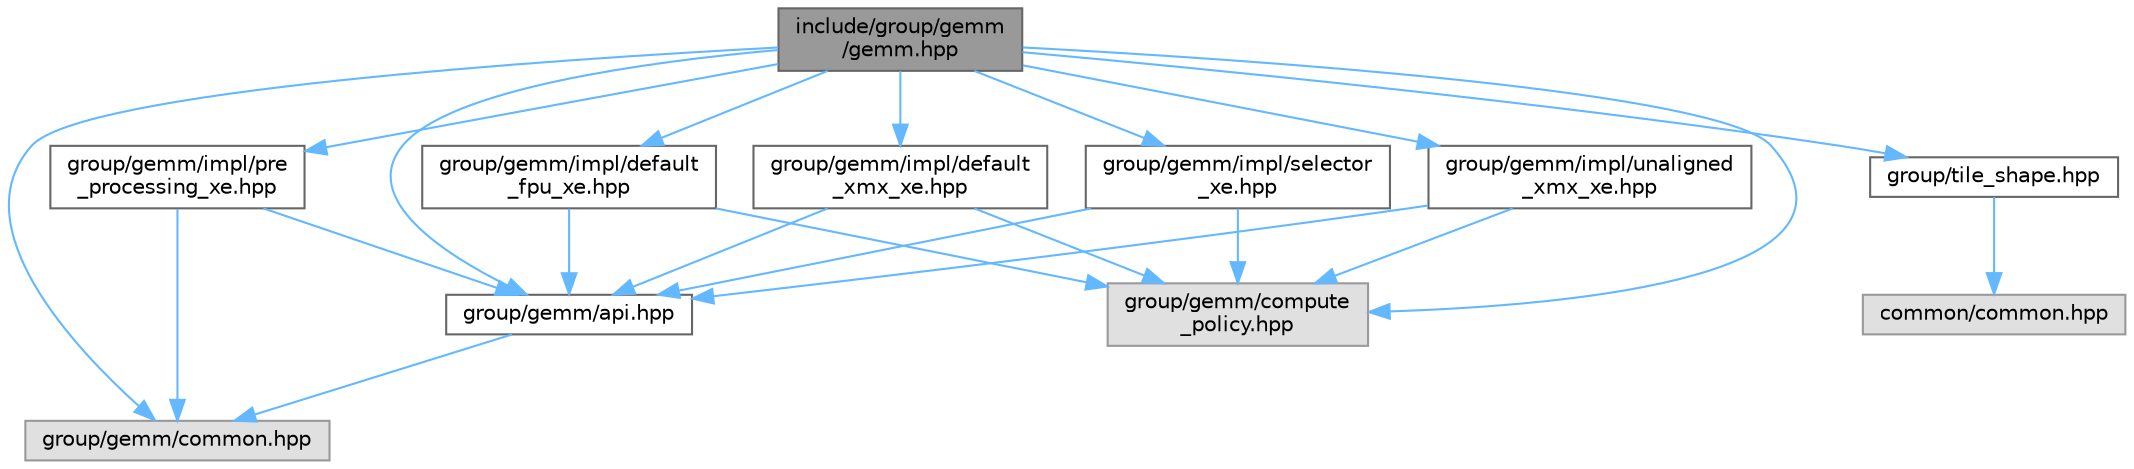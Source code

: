digraph "include/group/gemm/gemm.hpp"
{
 // LATEX_PDF_SIZE
  bgcolor="transparent";
  edge [fontname=Helvetica,fontsize=10,labelfontname=Helvetica,labelfontsize=10];
  node [fontname=Helvetica,fontsize=10,shape=box,height=0.2,width=0.4];
  Node1 [id="Node000001",label="include/group/gemm\l/gemm.hpp",height=0.2,width=0.4,color="gray40", fillcolor="grey60", style="filled", fontcolor="black",tooltip="C++ API."];
  Node1 -> Node2 [id="edge1_Node000001_Node000002",color="steelblue1",style="solid",tooltip=" "];
  Node2 [id="Node000002",label="group/gemm/api.hpp",height=0.2,width=0.4,color="grey40", fillcolor="white", style="filled",URL="$group_2gemm_2api_8hpp.html",tooltip="C++ API."];
  Node2 -> Node3 [id="edge2_Node000002_Node000003",color="steelblue1",style="solid",tooltip=" "];
  Node3 [id="Node000003",label="group/gemm/common.hpp",height=0.2,width=0.4,color="grey60", fillcolor="#E0E0E0", style="filled",tooltip=" "];
  Node1 -> Node3 [id="edge3_Node000001_Node000003",color="steelblue1",style="solid",tooltip=" "];
  Node1 -> Node4 [id="edge4_Node000001_Node000004",color="steelblue1",style="solid",tooltip=" "];
  Node4 [id="Node000004",label="group/gemm/compute\l_policy.hpp",height=0.2,width=0.4,color="grey60", fillcolor="#E0E0E0", style="filled",tooltip=" "];
  Node1 -> Node5 [id="edge5_Node000001_Node000005",color="steelblue1",style="solid",tooltip=" "];
  Node5 [id="Node000005",label="group/gemm/impl/default\l_fpu_xe.hpp",height=0.2,width=0.4,color="grey40", fillcolor="white", style="filled",URL="$default__fpu__xe_8hpp.html",tooltip="C++ API."];
  Node5 -> Node2 [id="edge6_Node000005_Node000002",color="steelblue1",style="solid",tooltip=" "];
  Node5 -> Node4 [id="edge7_Node000005_Node000004",color="steelblue1",style="solid",tooltip=" "];
  Node1 -> Node6 [id="edge8_Node000001_Node000006",color="steelblue1",style="solid",tooltip=" "];
  Node6 [id="Node000006",label="group/gemm/impl/default\l_xmx_xe.hpp",height=0.2,width=0.4,color="grey40", fillcolor="white", style="filled",URL="$default__xmx__xe_8hpp.html",tooltip="C++ API."];
  Node6 -> Node2 [id="edge9_Node000006_Node000002",color="steelblue1",style="solid",tooltip=" "];
  Node6 -> Node4 [id="edge10_Node000006_Node000004",color="steelblue1",style="solid",tooltip=" "];
  Node1 -> Node7 [id="edge11_Node000001_Node000007",color="steelblue1",style="solid",tooltip=" "];
  Node7 [id="Node000007",label="group/gemm/impl/pre\l_processing_xe.hpp",height=0.2,width=0.4,color="grey40", fillcolor="white", style="filled",URL="$pre__processing__xe_8hpp.html",tooltip="C++ API."];
  Node7 -> Node2 [id="edge12_Node000007_Node000002",color="steelblue1",style="solid",tooltip=" "];
  Node7 -> Node3 [id="edge13_Node000007_Node000003",color="steelblue1",style="solid",tooltip=" "];
  Node1 -> Node8 [id="edge14_Node000001_Node000008",color="steelblue1",style="solid",tooltip=" "];
  Node8 [id="Node000008",label="group/gemm/impl/selector\l_xe.hpp",height=0.2,width=0.4,color="grey40", fillcolor="white", style="filled",URL="$selector__xe_8hpp.html",tooltip="C++ API."];
  Node8 -> Node2 [id="edge15_Node000008_Node000002",color="steelblue1",style="solid",tooltip=" "];
  Node8 -> Node4 [id="edge16_Node000008_Node000004",color="steelblue1",style="solid",tooltip=" "];
  Node1 -> Node9 [id="edge17_Node000001_Node000009",color="steelblue1",style="solid",tooltip=" "];
  Node9 [id="Node000009",label="group/gemm/impl/unaligned\l_xmx_xe.hpp",height=0.2,width=0.4,color="grey40", fillcolor="white", style="filled",URL="$unaligned__xmx__xe_8hpp.html",tooltip="C++ API."];
  Node9 -> Node2 [id="edge18_Node000009_Node000002",color="steelblue1",style="solid",tooltip=" "];
  Node9 -> Node4 [id="edge19_Node000009_Node000004",color="steelblue1",style="solid",tooltip=" "];
  Node1 -> Node10 [id="edge20_Node000001_Node000010",color="steelblue1",style="solid",tooltip=" "];
  Node10 [id="Node000010",label="group/tile_shape.hpp",height=0.2,width=0.4,color="grey40", fillcolor="white", style="filled",URL="$tile__shape_8hpp.html",tooltip="C++ API."];
  Node10 -> Node11 [id="edge21_Node000010_Node000011",color="steelblue1",style="solid",tooltip=" "];
  Node11 [id="Node000011",label="common/common.hpp",height=0.2,width=0.4,color="grey60", fillcolor="#E0E0E0", style="filled",tooltip=" "];
}
